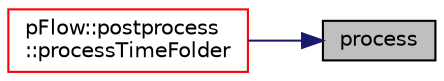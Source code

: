 digraph "process"
{
 // LATEX_PDF_SIZE
  edge [fontname="Helvetica",fontsize="10",labelfontname="Helvetica",labelfontsize="10"];
  node [fontname="Helvetica",fontsize="10",shape=record];
  rankdir="RL";
  Node1 [label="process",height=0.2,width=0.4,color="black", fillcolor="grey75", style="filled", fontcolor="black",tooltip=" "];
  Node1 -> Node2 [dir="back",color="midnightblue",fontsize="10",style="solid",fontname="Helvetica"];
  Node2 [label="pFlow::postprocess\l::processTimeFolder",height=0.2,width=0.4,color="red", fillcolor="white", style="filled",URL="$classpFlow_1_1postprocess.html#a6c48ff6de30d5c44952ff4c593bb7815",tooltip=" "];
}
